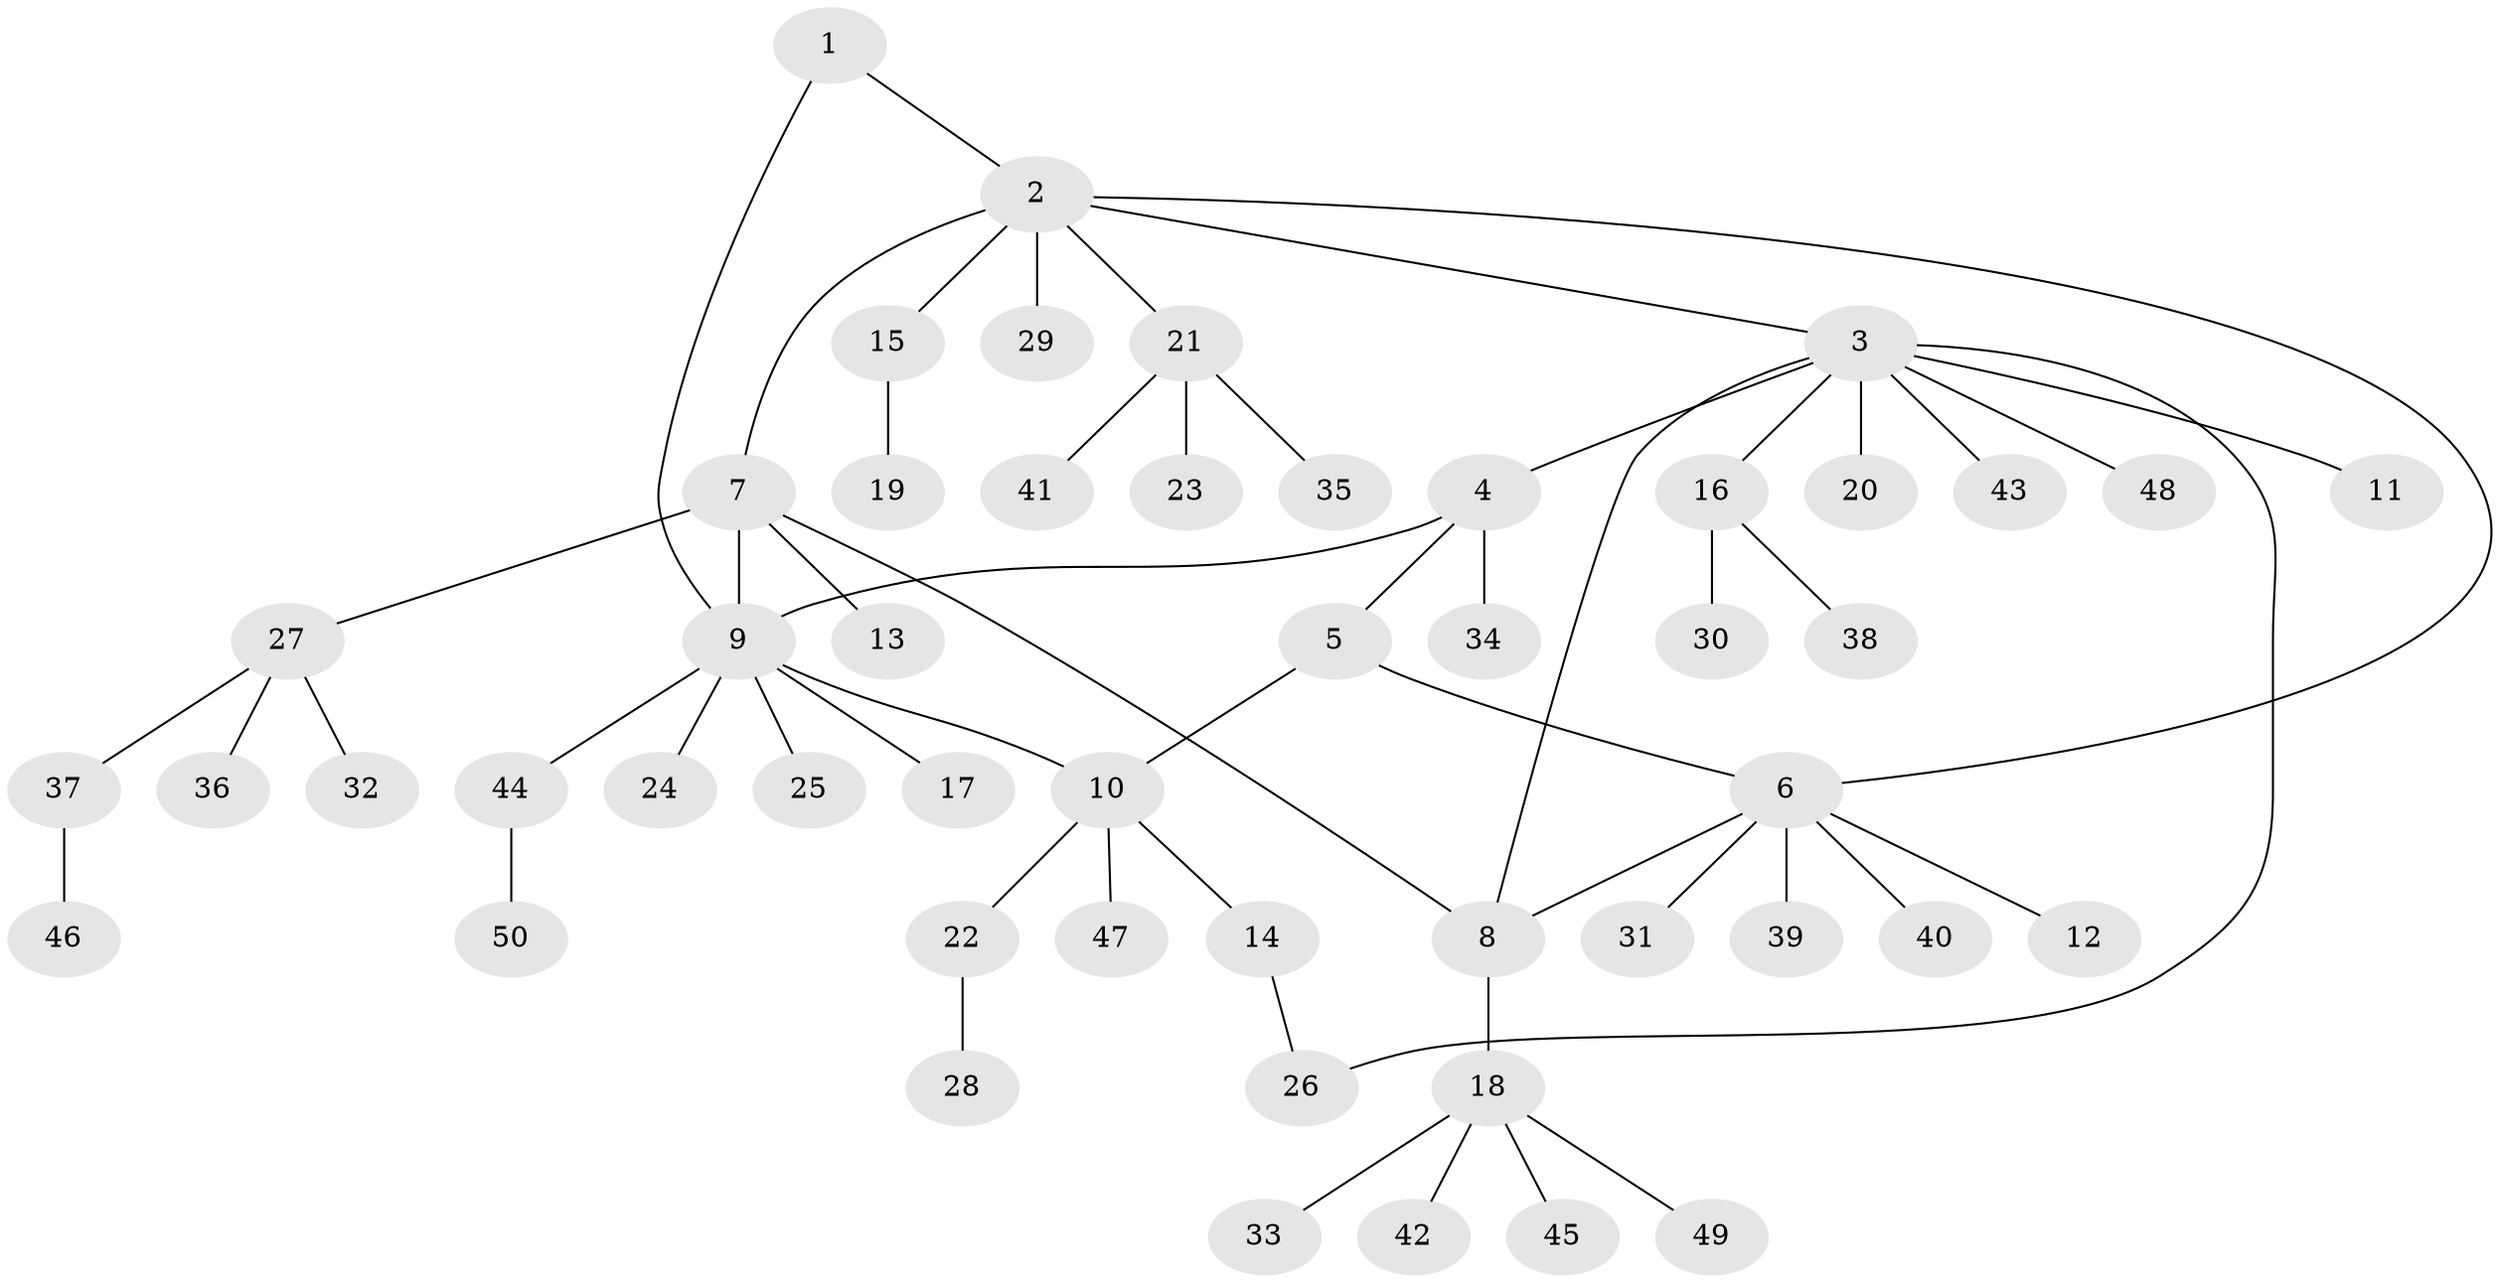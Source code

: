 // Generated by graph-tools (version 1.1) at 2025/26/03/09/25 03:26:34]
// undirected, 50 vertices, 56 edges
graph export_dot {
graph [start="1"]
  node [color=gray90,style=filled];
  1;
  2;
  3;
  4;
  5;
  6;
  7;
  8;
  9;
  10;
  11;
  12;
  13;
  14;
  15;
  16;
  17;
  18;
  19;
  20;
  21;
  22;
  23;
  24;
  25;
  26;
  27;
  28;
  29;
  30;
  31;
  32;
  33;
  34;
  35;
  36;
  37;
  38;
  39;
  40;
  41;
  42;
  43;
  44;
  45;
  46;
  47;
  48;
  49;
  50;
  1 -- 2;
  1 -- 9;
  2 -- 3;
  2 -- 6;
  2 -- 7;
  2 -- 15;
  2 -- 21;
  2 -- 29;
  3 -- 4;
  3 -- 8;
  3 -- 11;
  3 -- 16;
  3 -- 20;
  3 -- 26;
  3 -- 43;
  3 -- 48;
  4 -- 5;
  4 -- 9;
  4 -- 34;
  5 -- 6;
  5 -- 10;
  6 -- 8;
  6 -- 12;
  6 -- 31;
  6 -- 39;
  6 -- 40;
  7 -- 8;
  7 -- 9;
  7 -- 13;
  7 -- 27;
  8 -- 18;
  9 -- 10;
  9 -- 17;
  9 -- 24;
  9 -- 25;
  9 -- 44;
  10 -- 14;
  10 -- 22;
  10 -- 47;
  14 -- 26;
  15 -- 19;
  16 -- 30;
  16 -- 38;
  18 -- 33;
  18 -- 42;
  18 -- 45;
  18 -- 49;
  21 -- 23;
  21 -- 35;
  21 -- 41;
  22 -- 28;
  27 -- 32;
  27 -- 36;
  27 -- 37;
  37 -- 46;
  44 -- 50;
}
